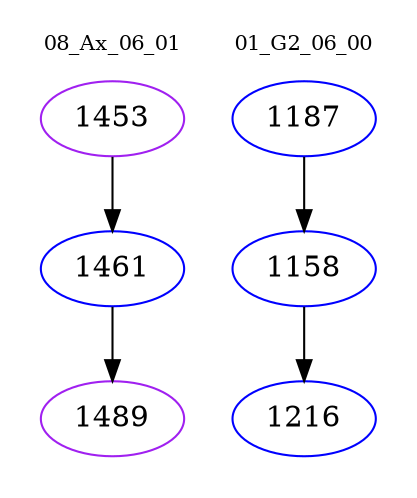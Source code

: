 digraph{
subgraph cluster_0 {
color = white
label = "08_Ax_06_01";
fontsize=10;
T0_1453 [label="1453", color="purple"]
T0_1453 -> T0_1461 [color="black"]
T0_1461 [label="1461", color="blue"]
T0_1461 -> T0_1489 [color="black"]
T0_1489 [label="1489", color="purple"]
}
subgraph cluster_1 {
color = white
label = "01_G2_06_00";
fontsize=10;
T1_1187 [label="1187", color="blue"]
T1_1187 -> T1_1158 [color="black"]
T1_1158 [label="1158", color="blue"]
T1_1158 -> T1_1216 [color="black"]
T1_1216 [label="1216", color="blue"]
}
}

